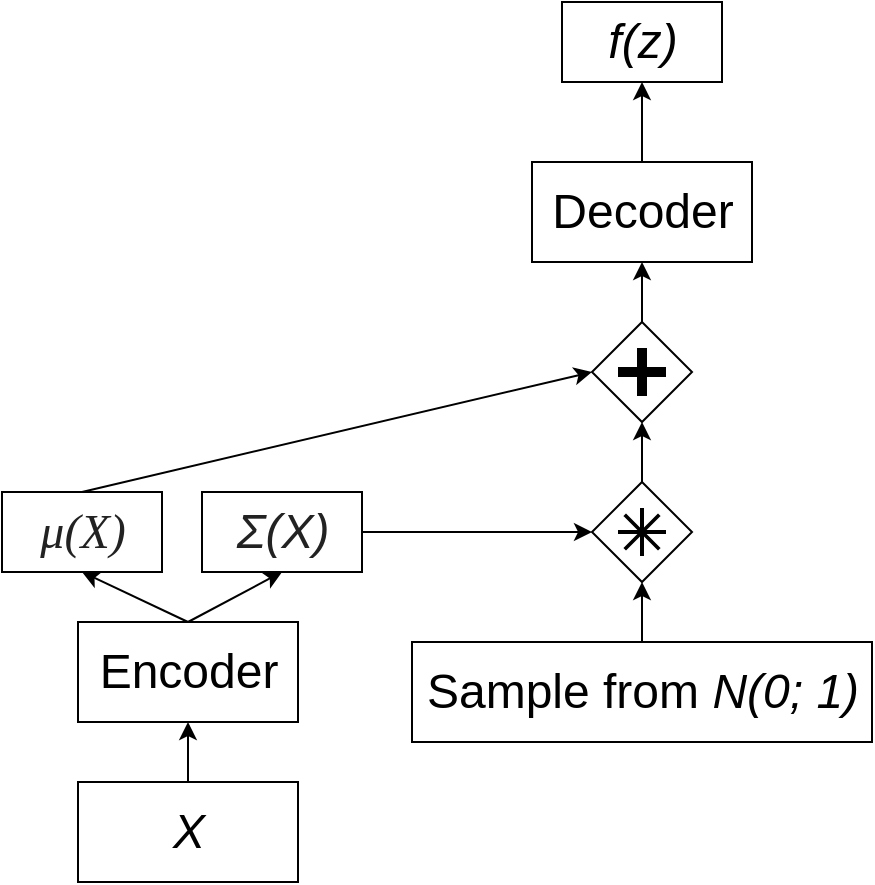 <mxfile version="12.7.0" type="device"><diagram id="Dzj_8B2s04ooio1G7ECj" name="Page-1"><mxGraphModel dx="1422" dy="713" grid="1" gridSize="10" guides="1" tooltips="1" connect="1" arrows="1" fold="1" page="1" pageScale="1" pageWidth="827" pageHeight="1169" math="0" shadow="0"><root><mxCell id="0"/><mxCell id="1" parent="0"/><mxCell id="oMFCUxUt9uoY4DcfozN5-1" value="&lt;i&gt;&lt;font style=&quot;font-size: 24px&quot;&gt;f(z)&lt;/font&gt;&lt;/i&gt;" style="html=1;" vertex="1" parent="1"><mxGeometry x="600" y="80" width="80" height="40" as="geometry"/></mxCell><mxCell id="oMFCUxUt9uoY4DcfozN5-2" value="&lt;font style=&quot;font-size: 24px&quot;&gt;Decoder&lt;/font&gt;" style="html=1;" vertex="1" parent="1"><mxGeometry x="585" y="160" width="110" height="50" as="geometry"/></mxCell><mxCell id="oMFCUxUt9uoY4DcfozN5-3" value="" style="endArrow=classic;html=1;entryX=0.5;entryY=1;entryDx=0;entryDy=0;exitX=0.5;exitY=0;exitDx=0;exitDy=0;" edge="1" parent="1" source="oMFCUxUt9uoY4DcfozN5-2" target="oMFCUxUt9uoY4DcfozN5-1"><mxGeometry width="50" height="50" relative="1" as="geometry"><mxPoint x="590" y="280" as="sourcePoint"/><mxPoint x="640" y="230" as="targetPoint"/></mxGeometry></mxCell><mxCell id="oMFCUxUt9uoY4DcfozN5-5" value="" style="endArrow=classic;html=1;entryX=0.5;entryY=1;entryDx=0;entryDy=0;exitX=0.5;exitY=0;exitDx=0;exitDy=0;" edge="1" parent="1" target="oMFCUxUt9uoY4DcfozN5-2"><mxGeometry width="50" height="50" relative="1" as="geometry"><mxPoint x="640" y="240" as="sourcePoint"/><mxPoint x="640" y="290" as="targetPoint"/></mxGeometry></mxCell><mxCell id="oMFCUxUt9uoY4DcfozN5-8" value="" style="shape=mxgraph.bpmn.shape;html=1;verticalLabelPosition=bottom;labelBackgroundColor=#ffffff;verticalAlign=top;align=center;perimeter=rhombusPerimeter;background=gateway;outlineConnect=0;outline=none;symbol=complexGw;" vertex="1" parent="1"><mxGeometry x="615" y="320" width="50" height="50" as="geometry"/></mxCell><mxCell id="oMFCUxUt9uoY4DcfozN5-9" value="" style="shape=mxgraph.bpmn.shape;html=1;verticalLabelPosition=bottom;labelBackgroundColor=#ffffff;verticalAlign=top;align=center;perimeter=rhombusPerimeter;background=gateway;outlineConnect=0;outline=none;symbol=parallelGw;" vertex="1" parent="1"><mxGeometry x="615" y="240" width="50" height="50" as="geometry"/></mxCell><mxCell id="oMFCUxUt9uoY4DcfozN5-10" value="" style="endArrow=classic;html=1;entryX=0.5;entryY=1;entryDx=0;entryDy=0;exitX=0.5;exitY=0;exitDx=0;exitDy=0;" edge="1" parent="1" source="oMFCUxUt9uoY4DcfozN5-8" target="oMFCUxUt9uoY4DcfozN5-9"><mxGeometry width="50" height="50" relative="1" as="geometry"><mxPoint x="450" y="330" as="sourcePoint"/><mxPoint x="500" y="280" as="targetPoint"/></mxGeometry></mxCell><mxCell id="oMFCUxUt9uoY4DcfozN5-12" value="&lt;font style=&quot;font-size: 24px&quot;&gt;Sample from &lt;i&gt;N(0; 1)&lt;/i&gt;&lt;/font&gt;" style="html=1;" vertex="1" parent="1"><mxGeometry x="525" y="400" width="230" height="50" as="geometry"/></mxCell><mxCell id="oMFCUxUt9uoY4DcfozN5-14" value="" style="endArrow=classic;html=1;entryX=0.5;entryY=1;entryDx=0;entryDy=0;exitX=0.5;exitY=0;exitDx=0;exitDy=0;" edge="1" parent="1" source="oMFCUxUt9uoY4DcfozN5-12" target="oMFCUxUt9uoY4DcfozN5-8"><mxGeometry width="50" height="50" relative="1" as="geometry"><mxPoint x="-30" y="300" as="sourcePoint"/><mxPoint x="20" y="250" as="targetPoint"/></mxGeometry></mxCell><mxCell id="oMFCUxUt9uoY4DcfozN5-15" value="&lt;span style=&quot;white-space: normal ; color: rgb(34 , 34 , 34) ; font-family: &amp;#34;palatino linotype&amp;#34; , &amp;#34;new athena unicode&amp;#34; , &amp;#34;athena&amp;#34; , &amp;#34;gentium&amp;#34; , &amp;#34;code2000&amp;#34; , serif ; background-color: rgb(255 , 255 , 255)&quot;&gt;&lt;font style=&quot;font-size: 24px&quot;&gt;&lt;i&gt;μ(X)&lt;/i&gt;&lt;/font&gt;&lt;/span&gt;" style="html=1;" vertex="1" parent="1"><mxGeometry x="320" y="325" width="80" height="40" as="geometry"/></mxCell><mxCell id="oMFCUxUt9uoY4DcfozN5-16" value="&lt;span style=&quot;white-space: normal ; color: rgb(34 , 34 , 34) ; font-family: sans-serif ; background-color: rgb(255 , 255 , 255)&quot;&gt;&lt;i&gt;&lt;font style=&quot;font-size: 24px&quot;&gt;Σ(X)&lt;/font&gt;&lt;/i&gt;&lt;/span&gt;" style="html=1;" vertex="1" parent="1"><mxGeometry x="420" y="325" width="80" height="40" as="geometry"/></mxCell><mxCell id="oMFCUxUt9uoY4DcfozN5-18" value="" style="endArrow=classic;html=1;entryX=0;entryY=0.5;entryDx=0;entryDy=0;exitX=1;exitY=0.5;exitDx=0;exitDy=0;" edge="1" parent="1" source="oMFCUxUt9uoY4DcfozN5-16" target="oMFCUxUt9uoY4DcfozN5-8"><mxGeometry width="50" height="50" relative="1" as="geometry"><mxPoint x="320" y="520" as="sourcePoint"/><mxPoint x="370" y="470" as="targetPoint"/></mxGeometry></mxCell><mxCell id="oMFCUxUt9uoY4DcfozN5-19" value="&lt;font style=&quot;font-size: 24px&quot;&gt;Encoder&lt;/font&gt;" style="html=1;" vertex="1" parent="1"><mxGeometry x="358" y="390" width="110" height="50" as="geometry"/></mxCell><mxCell id="oMFCUxUt9uoY4DcfozN5-20" value="" style="endArrow=classic;html=1;entryX=0.5;entryY=1;entryDx=0;entryDy=0;exitX=0.5;exitY=0;exitDx=0;exitDy=0;" edge="1" parent="1" source="oMFCUxUt9uoY4DcfozN5-19" target="oMFCUxUt9uoY4DcfozN5-16"><mxGeometry width="50" height="50" relative="1" as="geometry"><mxPoint x="320" y="520" as="sourcePoint"/><mxPoint x="370" y="470" as="targetPoint"/></mxGeometry></mxCell><mxCell id="oMFCUxUt9uoY4DcfozN5-21" value="" style="endArrow=classic;html=1;entryX=0.5;entryY=1;entryDx=0;entryDy=0;exitX=0.5;exitY=0;exitDx=0;exitDy=0;" edge="1" parent="1" source="oMFCUxUt9uoY4DcfozN5-19" target="oMFCUxUt9uoY4DcfozN5-15"><mxGeometry width="50" height="50" relative="1" as="geometry"><mxPoint x="320" y="520" as="sourcePoint"/><mxPoint x="370" y="470" as="targetPoint"/></mxGeometry></mxCell><mxCell id="oMFCUxUt9uoY4DcfozN5-22" value="" style="endArrow=classic;html=1;entryX=0;entryY=0.5;entryDx=0;entryDy=0;exitX=0.5;exitY=0;exitDx=0;exitDy=0;" edge="1" parent="1" source="oMFCUxUt9uoY4DcfozN5-15" target="oMFCUxUt9uoY4DcfozN5-9"><mxGeometry width="50" height="50" relative="1" as="geometry"><mxPoint x="320" y="520" as="sourcePoint"/><mxPoint x="370" y="470" as="targetPoint"/></mxGeometry></mxCell><mxCell id="oMFCUxUt9uoY4DcfozN5-23" value="&lt;i&gt;&lt;font style=&quot;font-size: 24px&quot;&gt;X&lt;/font&gt;&lt;/i&gt;" style="html=1;" vertex="1" parent="1"><mxGeometry x="358" y="470" width="110" height="50" as="geometry"/></mxCell><mxCell id="oMFCUxUt9uoY4DcfozN5-25" value="" style="endArrow=classic;html=1;entryX=0.5;entryY=1;entryDx=0;entryDy=0;exitX=0.5;exitY=0;exitDx=0;exitDy=0;" edge="1" parent="1" source="oMFCUxUt9uoY4DcfozN5-23" target="oMFCUxUt9uoY4DcfozN5-19"><mxGeometry width="50" height="50" relative="1" as="geometry"><mxPoint x="320" y="590" as="sourcePoint"/><mxPoint x="370" y="540" as="targetPoint"/></mxGeometry></mxCell></root></mxGraphModel></diagram></mxfile>